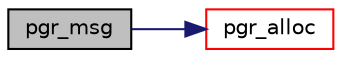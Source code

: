 digraph "pgr_msg"
{
  edge [fontname="Helvetica",fontsize="10",labelfontname="Helvetica",labelfontsize="10"];
  node [fontname="Helvetica",fontsize="10",shape=record];
  rankdir="LR";
  Node248 [label="pgr_msg",height=0.2,width=0.4,color="black", fillcolor="grey75", style="filled", fontcolor="black"];
  Node248 -> Node249 [color="midnightblue",fontsize="10",style="solid",fontname="Helvetica"];
  Node249 [label="pgr_alloc",height=0.2,width=0.4,color="red", fillcolor="white", style="filled",URL="$pgr__alloc_8hpp.html#ac9d34b4a4d403ed9f24050b973087a9c",tooltip="allocates memory "];
}
